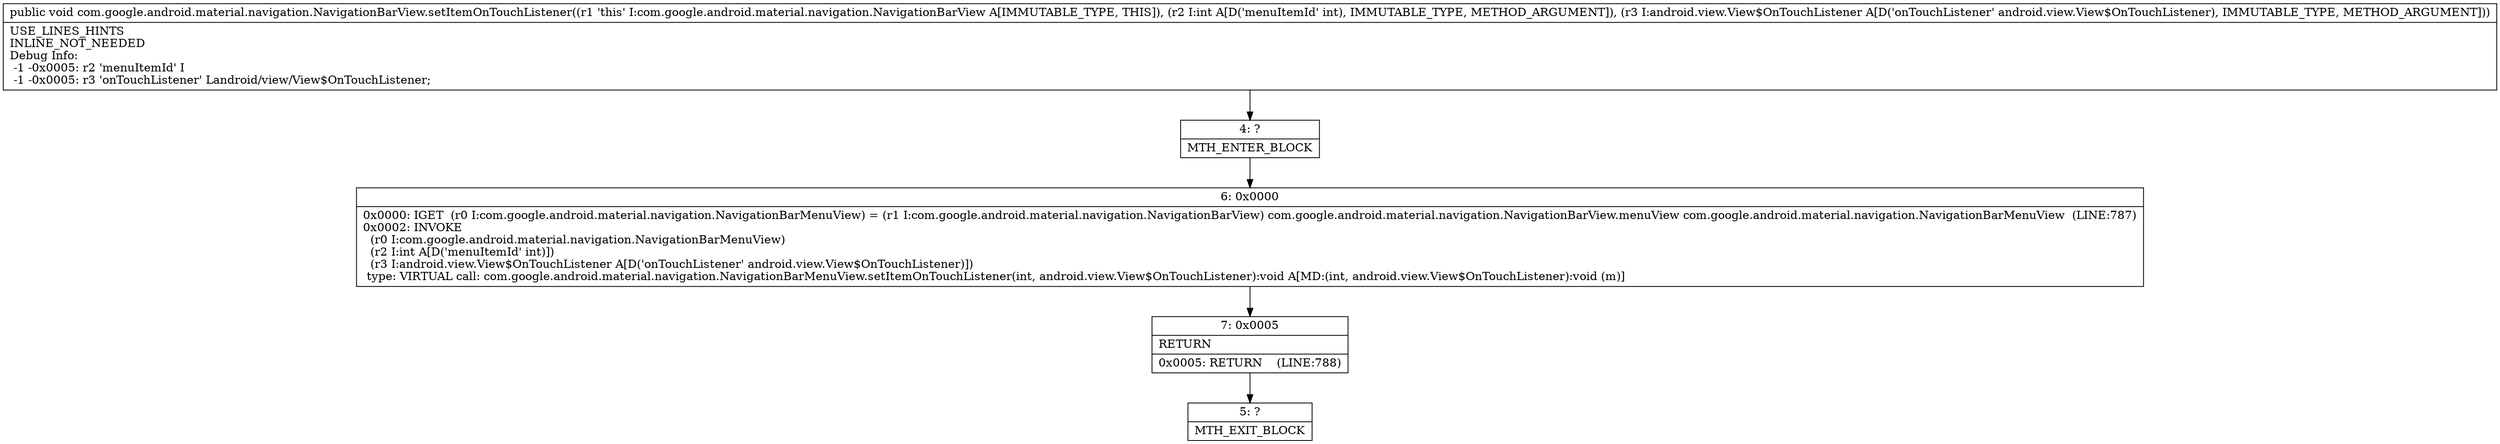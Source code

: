 digraph "CFG forcom.google.android.material.navigation.NavigationBarView.setItemOnTouchListener(ILandroid\/view\/View$OnTouchListener;)V" {
Node_4 [shape=record,label="{4\:\ ?|MTH_ENTER_BLOCK\l}"];
Node_6 [shape=record,label="{6\:\ 0x0000|0x0000: IGET  (r0 I:com.google.android.material.navigation.NavigationBarMenuView) = (r1 I:com.google.android.material.navigation.NavigationBarView) com.google.android.material.navigation.NavigationBarView.menuView com.google.android.material.navigation.NavigationBarMenuView  (LINE:787)\l0x0002: INVOKE  \l  (r0 I:com.google.android.material.navigation.NavigationBarMenuView)\l  (r2 I:int A[D('menuItemId' int)])\l  (r3 I:android.view.View$OnTouchListener A[D('onTouchListener' android.view.View$OnTouchListener)])\l type: VIRTUAL call: com.google.android.material.navigation.NavigationBarMenuView.setItemOnTouchListener(int, android.view.View$OnTouchListener):void A[MD:(int, android.view.View$OnTouchListener):void (m)]\l}"];
Node_7 [shape=record,label="{7\:\ 0x0005|RETURN\l|0x0005: RETURN    (LINE:788)\l}"];
Node_5 [shape=record,label="{5\:\ ?|MTH_EXIT_BLOCK\l}"];
MethodNode[shape=record,label="{public void com.google.android.material.navigation.NavigationBarView.setItemOnTouchListener((r1 'this' I:com.google.android.material.navigation.NavigationBarView A[IMMUTABLE_TYPE, THIS]), (r2 I:int A[D('menuItemId' int), IMMUTABLE_TYPE, METHOD_ARGUMENT]), (r3 I:android.view.View$OnTouchListener A[D('onTouchListener' android.view.View$OnTouchListener), IMMUTABLE_TYPE, METHOD_ARGUMENT]))  | USE_LINES_HINTS\lINLINE_NOT_NEEDED\lDebug Info:\l  \-1 \-0x0005: r2 'menuItemId' I\l  \-1 \-0x0005: r3 'onTouchListener' Landroid\/view\/View$OnTouchListener;\l}"];
MethodNode -> Node_4;Node_4 -> Node_6;
Node_6 -> Node_7;
Node_7 -> Node_5;
}

